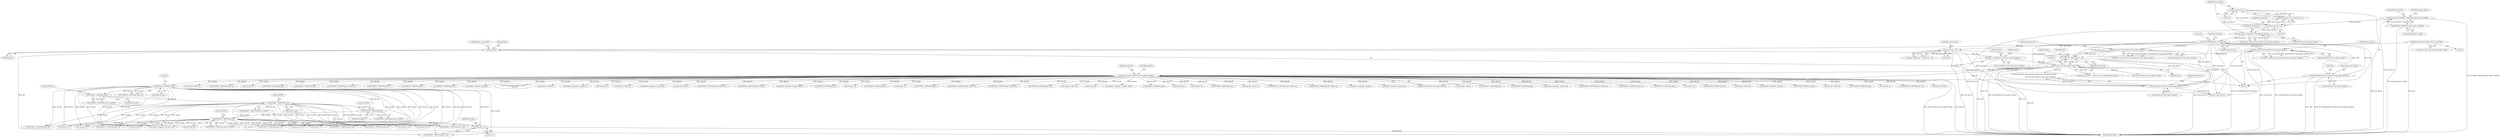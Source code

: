 digraph "0_tcpdump_a25211918f2e790c67d859d20ccf8dbb81da1598@pointer" {
"1001289" [label="(Call,obj_tptr+12)"];
"1001208" [label="(Call,EXTRACT_16BITS(obj_tptr))"];
"1001204" [label="(Call,EXTRACT_16BITS(obj_tptr))"];
"1001153" [label="(Call,EXTRACT_16BITS(obj_tptr))"];
"1000307" [label="(Call,obj_tptr=tptr+sizeof(struct lmp_object_header))"];
"1000243" [label="(Call,(const struct lmp_object_header *)tptr)"];
"1001374" [label="(Call,tptr+=lmp_obj_len)"];
"1001370" [label="(Call,lmp_obj_len-sizeof(struct lmp_object_header))"];
"1000934" [label="(Call,lmp_obj_len-(int)sizeof(struct lmp_object_header))"];
"1000319" [label="(Call,ND_TCHECK2(*tptr, lmp_obj_len))"];
"1000236" [label="(Call,ND_TCHECK2(*tptr, sizeof(struct lmp_object_header)))"];
"1000315" [label="(Call,lmp_obj_len-sizeof(struct lmp_object_header))"];
"1000264" [label="(Call,lmp_obj_len < 4)"];
"1000261" [label="(Call,lmp_obj_len % 4)"];
"1000246" [label="(Call,lmp_obj_len=EXTRACT_16BITS(lmp_obj_header->length))"];
"1000248" [label="(Call,EXTRACT_16BITS(lmp_obj_header->length))"];
"1001057" [label="(Call,lmp_obj_len-(int)sizeof(struct lmp_object_header))"];
"1000603" [label="(Call,lmp_obj_len - 16)"];
"1000223" [label="(Call,tptr+=sizeof(const struct lmp_common_header))"];
"1000129" [label="(Call,tptr=pptr)"];
"1000111" [label="(MethodParameterIn,register const u_char *pptr)"];
"1001186" [label="(Call,EXTRACT_16BITS(obj_tptr))"];
"1001182" [label="(Call,EXTRACT_16BITS(obj_tptr))"];
"1000224" [label="(Identifier,tptr)"];
"1000133" [label="(Identifier,lmp_com_header)"];
"1001302" [label="(Call,EXTRACT_32BITS(obj_tptr))"];
"1000241" [label="(Call,lmp_obj_header = (const struct lmp_object_header *)tptr)"];
"1000694" [label="(Call,EXTRACT_16BITS(obj_tptr+offset+2))"];
"1001058" [label="(Identifier,lmp_obj_len)"];
"1001289" [label="(Call,obj_tptr+12)"];
"1000727" [label="(Call,EXTRACT_32BITS(obj_tptr+offset+8))"];
"1000597" [label="(Call,EXTRACT_32BITS(obj_tptr+8))"];
"1001155" [label="(Literal,8)"];
"1001291" [label="(Literal,12)"];
"1000134" [label="(Call,(const struct lmp_common_header *)pptr)"];
"1000706" [label="(Call,obj_tptr+offset+4)"];
"1000536" [label="(Call,obj_tptr+4)"];
"1001363" [label="(Call,print_unknown_data(ndo,tptr+sizeof(struct lmp_object_header),\"\n\t    \",\n                               lmp_obj_len-sizeof(struct lmp_object_header)))"];
"1001208" [label="(Call,EXTRACT_16BITS(obj_tptr))"];
"1000264" [label="(Call,lmp_obj_len < 4)"];
"1001153" [label="(Call,EXTRACT_16BITS(obj_tptr))"];
"1001070" [label="(Call,ipaddr_string(ndo, obj_tptr+offset))"];
"1001183" [label="(Identifier,obj_tptr)"];
"1001246" [label="(Call,EXTRACT_16BITS(obj_tptr+4))"];
"1001256" [label="(Call,obj_tptr+6)"];
"1000567" [label="(Call,EXTRACT_16BITS(obj_tptr))"];
"1000604" [label="(Identifier,lmp_obj_len)"];
"1000129" [label="(Call,tptr=pptr)"];
"1001374" [label="(Call,tptr+=lmp_obj_len)"];
"1001057" [label="(Call,lmp_obj_len-(int)sizeof(struct lmp_object_header))"];
"1001264" [label="(Call,EXTRACT_16BITS(obj_tptr+8))"];
"1001370" [label="(Call,lmp_obj_len-sizeof(struct lmp_object_header))"];
"1000260" [label="(Call,lmp_obj_len % 4 || lmp_obj_len < 4)"];
"1001365" [label="(Call,tptr+sizeof(struct lmp_object_header))"];
"1001274" [label="(Call,obj_tptr+10)"];
"1001377" [label="(Call,tlen-=lmp_obj_len)"];
"1001185" [label="(Call,EXTRACT_16BITS(obj_tptr) & 0x00FF)"];
"1001203" [label="(Call,EXTRACT_16BITS(obj_tptr) & 0x00FF)"];
"1001273" [label="(Call,EXTRACT_16BITS(obj_tptr+10))"];
"1000225" [label="(Call,sizeof(const struct lmp_common_header))"];
"1000308" [label="(Identifier,obj_tptr)"];
"1001247" [label="(Call,obj_tptr+4)"];
"1001330" [label="(Call,obj_tptr+2)"];
"1000246" [label="(Call,lmp_obj_len=EXTRACT_16BITS(lmp_obj_header->length))"];
"1000322" [label="(Identifier,lmp_obj_len)"];
"1000316" [label="(Identifier,lmp_obj_len)"];
"1001210" [label="(Literal,0x00FF)"];
"1001221" [label="(Call,obj_tptr+2)"];
"1001255" [label="(Call,EXTRACT_16BITS(obj_tptr+6))"];
"1000594" [label="(Call,obj_tptr+8)"];
"1001102" [label="(Call,EXTRACT_32BITS(obj_tptr))"];
"1000935" [label="(Identifier,lmp_obj_len)"];
"1000662" [label="(Call,obj_tptr+offset+2)"];
"1000131" [label="(Identifier,pptr)"];
"1001288" [label="(Call,EXTRACT_32BITS(obj_tptr+12))"];
"1000752" [label="(Call,EXTRACT_32BITS(obj_tptr+offset+4))"];
"1001378" [label="(Identifier,tlen)"];
"1000669" [label="(Call,EXTRACT_16BITS(obj_tptr+offset+2))"];
"1001152" [label="(Call,EXTRACT_16BITS(obj_tptr)>>8)"];
"1000265" [label="(Identifier,lmp_obj_len)"];
"1000366" [label="(Call,ipaddr_string(ndo, obj_tptr))"];
"1000592" [label="(Call,ipaddr_string(ndo, obj_tptr+8))"];
"1000542" [label="(Call,obj_tptr+8)"];
"1000324" [label="(Identifier,hexdump)"];
"1001376" [label="(Identifier,lmp_obj_len)"];
"1000253" [label="(Identifier,lmp_obj_ctype)"];
"1001186" [label="(Call,EXTRACT_16BITS(obj_tptr))"];
"1001206" [label="(Literal,0x00FF)"];
"1000261" [label="(Call,lmp_obj_len % 4)"];
"1001209" [label="(Identifier,obj_tptr)"];
"1001181" [label="(Call,EXTRACT_16BITS(obj_tptr) & 0x00FF)"];
"1000415" [label="(Call,EXTRACT_32BITS(obj_tptr))"];
"1001055" [label="(Call,offset < (lmp_obj_len-(int)sizeof(struct lmp_object_header)))"];
"1000588" [label="(Call,obj_tptr+4)"];
"1001204" [label="(Call,EXTRACT_16BITS(obj_tptr))"];
"1001375" [label="(Identifier,tptr)"];
"1000235" [label="(Block,)"];
"1000245" [label="(Identifier,tptr)"];
"1000242" [label="(Identifier,lmp_obj_header)"];
"1000228" [label="(Identifier,tlen)"];
"1001072" [label="(Call,obj_tptr+offset)"];
"1001371" [label="(Identifier,lmp_obj_len)"];
"1000892" [label="(Call,EXTRACT_16BITS(obj_tptr))"];
"1000427" [label="(Call,EXTRACT_32BITS(obj_tptr))"];
"1000540" [label="(Call,ipaddr_string(ndo, obj_tptr+8))"];
"1000705" [label="(Call,EXTRACT_32BITS(obj_tptr+offset+4))"];
"1000263" [label="(Literal,4)"];
"1001236" [label="(Call,obj_tptr+2)"];
"1001184" [label="(Literal,0x00FF)"];
"1000535" [label="(Call,EXTRACT_32BITS(obj_tptr+4))"];
"1001235" [label="(Call,EXTRACT_16BITS(obj_tptr+2))"];
"1000309" [label="(Call,tptr+sizeof(struct lmp_object_header))"];
"1000934" [label="(Call,lmp_obj_len-(int)sizeof(struct lmp_object_header))"];
"1000343" [label="(Call,EXTRACT_32BITS(obj_tptr))"];
"1000314" [label="(Identifier,obj_tlen)"];
"1000583" [label="(Call,obj_tptr+4)"];
"1001114" [label="(Call,EXTRACT_32BITS(obj_tptr))"];
"1000728" [label="(Call,obj_tptr+offset+8)"];
"1000380" [label="(Call,ip6addr_string(ndo, obj_tptr))"];
"1000914" [label="(Call,EXTRACT_32BITS(obj_tptr))"];
"1000695" [label="(Call,obj_tptr+offset+2)"];
"1000315" [label="(Call,lmp_obj_len-sizeof(struct lmp_object_header))"];
"1000790" [label="(Call,EXTRACT_16BITS(obj_tptr))"];
"1000266" [label="(Literal,4)"];
"1000531" [label="(Call,obj_tptr+4)"];
"1001329" [label="(Call,EXTRACT_16BITS(obj_tptr+2))"];
"1000949" [label="(Call,obj_tptr+offset)"];
"1001154" [label="(Identifier,obj_tptr)"];
"1000687" [label="(Call,obj_tptr+offset+2)"];
"1000587" [label="(Call,EXTRACT_32BITS(obj_tptr+4))"];
"1000248" [label="(Call,EXTRACT_16BITS(lmp_obj_header->length))"];
"1001265" [label="(Call,obj_tptr+8)"];
"1000936" [label="(Call,(int)sizeof(struct lmp_object_header))"];
"1001283" [label="(Call,ipaddr_string(ndo, obj_tptr+12))"];
"1001220" [label="(Call,EXTRACT_16BITS(obj_tptr+2))"];
"1000546" [label="(Call,obj_tptr+8)"];
"1000494" [label="(Call,EXTRACT_32BITS(obj_tptr))"];
"1000516" [label="(Call,EXTRACT_16BITS(obj_tptr))"];
"1000661" [label="(Call,EXTRACT_16BITS(obj_tptr+offset+2))"];
"1000223" [label="(Call,tptr+=sizeof(const struct lmp_common_header))"];
"1000545" [label="(Call,EXTRACT_32BITS(obj_tptr+8))"];
"1000394" [label="(Call,EXTRACT_32BITS(obj_tptr))"];
"1000471" [label="(Call,EXTRACT_16BITS(obj_tptr))"];
"1000449" [label="(Call,ipaddr_string(ndo, obj_tptr))"];
"1001347" [label="(Call,print_unknown_data(ndo,obj_tptr,\"\n\t    \",obj_tlen))"];
"1000320" [label="(Call,*tptr)"];
"1000603" [label="(Call,lmp_obj_len - 16)"];
"1000262" [label="(Identifier,lmp_obj_len)"];
"1000605" [label="(Literal,16)"];
"1001372" [label="(Call,sizeof(struct lmp_object_header))"];
"1000753" [label="(Call,obj_tptr+offset+4)"];
"1000529" [label="(Call,ipaddr_string(ndo, obj_tptr+4))"];
"1000239" [label="(Call,sizeof(struct lmp_object_header))"];
"1000598" [label="(Call,obj_tptr+8)"];
"1001187" [label="(Identifier,obj_tptr)"];
"1000932" [label="(Call,offset < (lmp_obj_len-(int)sizeof(struct lmp_object_header)))"];
"1000670" [label="(Call,obj_tptr+offset+2)"];
"1001205" [label="(Identifier,obj_tptr)"];
"1000313" [label="(Call,obj_tlen=lmp_obj_len-sizeof(struct lmp_object_header))"];
"1000581" [label="(Call,ipaddr_string(ndo, obj_tptr+4))"];
"1001188" [label="(Literal,0x00FF)"];
"1000247" [label="(Identifier,lmp_obj_len)"];
"1001207" [label="(Call,EXTRACT_16BITS(obj_tptr) & 0x00FF)"];
"1001285" [label="(Call,obj_tptr+12)"];
"1000622" [label="(Call,obj_tptr+offset)"];
"1000686" [label="(Call,EXTRACT_16BITS(obj_tptr+offset+2))"];
"1001386" [label="(MethodReturn,RET)"];
"1000130" [label="(Identifier,tptr)"];
"1001059" [label="(Call,(int)sizeof(struct lmp_object_header))"];
"1000601" [label="(Call,total_subobj_len = lmp_obj_len - 16)"];
"1001290" [label="(Identifier,obj_tptr)"];
"1000236" [label="(Call,ND_TCHECK2(*tptr, sizeof(struct lmp_object_header)))"];
"1000621" [label="(Call,EXTRACT_16BITS(obj_tptr+offset))"];
"1000947" [label="(Call,ipaddr_string(ndo, obj_tptr+offset))"];
"1000249" [label="(Call,lmp_obj_header->length)"];
"1000111" [label="(MethodParameterIn,register const u_char *pptr)"];
"1000237" [label="(Call,*tptr)"];
"1000319" [label="(Call,ND_TCHECK2(*tptr, lmp_obj_len))"];
"1001182" [label="(Call,EXTRACT_16BITS(obj_tptr))"];
"1000113" [label="(Block,)"];
"1000243" [label="(Call,(const struct lmp_object_header *)tptr)"];
"1001136" [label="(Call,EXTRACT_16BITS(obj_tptr))"];
"1000317" [label="(Call,sizeof(struct lmp_object_header))"];
"1000307" [label="(Call,obj_tptr=tptr+sizeof(struct lmp_object_header))"];
"1001289" -> "1001288"  [label="AST: "];
"1001289" -> "1001291"  [label="CFG: "];
"1001290" -> "1001289"  [label="AST: "];
"1001291" -> "1001289"  [label="AST: "];
"1001288" -> "1001289"  [label="CFG: "];
"1001289" -> "1001386"  [label="DDG: obj_tptr"];
"1001208" -> "1001289"  [label="DDG: obj_tptr"];
"1001153" -> "1001289"  [label="DDG: obj_tptr"];
"1001186" -> "1001289"  [label="DDG: obj_tptr"];
"1001208" -> "1001207"  [label="AST: "];
"1001208" -> "1001209"  [label="CFG: "];
"1001209" -> "1001208"  [label="AST: "];
"1001210" -> "1001208"  [label="CFG: "];
"1001208" -> "1001207"  [label="DDG: obj_tptr"];
"1001204" -> "1001208"  [label="DDG: obj_tptr"];
"1001208" -> "1001220"  [label="DDG: obj_tptr"];
"1001208" -> "1001221"  [label="DDG: obj_tptr"];
"1001208" -> "1001235"  [label="DDG: obj_tptr"];
"1001208" -> "1001236"  [label="DDG: obj_tptr"];
"1001208" -> "1001246"  [label="DDG: obj_tptr"];
"1001208" -> "1001247"  [label="DDG: obj_tptr"];
"1001208" -> "1001255"  [label="DDG: obj_tptr"];
"1001208" -> "1001256"  [label="DDG: obj_tptr"];
"1001208" -> "1001264"  [label="DDG: obj_tptr"];
"1001208" -> "1001265"  [label="DDG: obj_tptr"];
"1001208" -> "1001273"  [label="DDG: obj_tptr"];
"1001208" -> "1001274"  [label="DDG: obj_tptr"];
"1001208" -> "1001283"  [label="DDG: obj_tptr"];
"1001208" -> "1001285"  [label="DDG: obj_tptr"];
"1001208" -> "1001288"  [label="DDG: obj_tptr"];
"1001204" -> "1001203"  [label="AST: "];
"1001204" -> "1001205"  [label="CFG: "];
"1001205" -> "1001204"  [label="AST: "];
"1001206" -> "1001204"  [label="CFG: "];
"1001204" -> "1001203"  [label="DDG: obj_tptr"];
"1001153" -> "1001204"  [label="DDG: obj_tptr"];
"1001186" -> "1001204"  [label="DDG: obj_tptr"];
"1001153" -> "1001152"  [label="AST: "];
"1001153" -> "1001154"  [label="CFG: "];
"1001154" -> "1001153"  [label="AST: "];
"1001155" -> "1001153"  [label="CFG: "];
"1001153" -> "1001152"  [label="DDG: obj_tptr"];
"1000307" -> "1001153"  [label="DDG: obj_tptr"];
"1001153" -> "1001182"  [label="DDG: obj_tptr"];
"1001153" -> "1001220"  [label="DDG: obj_tptr"];
"1001153" -> "1001221"  [label="DDG: obj_tptr"];
"1001153" -> "1001235"  [label="DDG: obj_tptr"];
"1001153" -> "1001236"  [label="DDG: obj_tptr"];
"1001153" -> "1001246"  [label="DDG: obj_tptr"];
"1001153" -> "1001247"  [label="DDG: obj_tptr"];
"1001153" -> "1001255"  [label="DDG: obj_tptr"];
"1001153" -> "1001256"  [label="DDG: obj_tptr"];
"1001153" -> "1001264"  [label="DDG: obj_tptr"];
"1001153" -> "1001265"  [label="DDG: obj_tptr"];
"1001153" -> "1001273"  [label="DDG: obj_tptr"];
"1001153" -> "1001274"  [label="DDG: obj_tptr"];
"1001153" -> "1001283"  [label="DDG: obj_tptr"];
"1001153" -> "1001285"  [label="DDG: obj_tptr"];
"1001153" -> "1001288"  [label="DDG: obj_tptr"];
"1000307" -> "1000235"  [label="AST: "];
"1000307" -> "1000309"  [label="CFG: "];
"1000308" -> "1000307"  [label="AST: "];
"1000309" -> "1000307"  [label="AST: "];
"1000314" -> "1000307"  [label="CFG: "];
"1000307" -> "1001386"  [label="DDG: tptr+sizeof(struct lmp_object_header)"];
"1000307" -> "1001386"  [label="DDG: obj_tptr"];
"1000243" -> "1000307"  [label="DDG: tptr"];
"1000307" -> "1000343"  [label="DDG: obj_tptr"];
"1000307" -> "1000366"  [label="DDG: obj_tptr"];
"1000307" -> "1000380"  [label="DDG: obj_tptr"];
"1000307" -> "1000394"  [label="DDG: obj_tptr"];
"1000307" -> "1000415"  [label="DDG: obj_tptr"];
"1000307" -> "1000427"  [label="DDG: obj_tptr"];
"1000307" -> "1000449"  [label="DDG: obj_tptr"];
"1000307" -> "1000471"  [label="DDG: obj_tptr"];
"1000307" -> "1000494"  [label="DDG: obj_tptr"];
"1000307" -> "1000516"  [label="DDG: obj_tptr"];
"1000307" -> "1000529"  [label="DDG: obj_tptr"];
"1000307" -> "1000531"  [label="DDG: obj_tptr"];
"1000307" -> "1000535"  [label="DDG: obj_tptr"];
"1000307" -> "1000536"  [label="DDG: obj_tptr"];
"1000307" -> "1000540"  [label="DDG: obj_tptr"];
"1000307" -> "1000542"  [label="DDG: obj_tptr"];
"1000307" -> "1000545"  [label="DDG: obj_tptr"];
"1000307" -> "1000546"  [label="DDG: obj_tptr"];
"1000307" -> "1000567"  [label="DDG: obj_tptr"];
"1000307" -> "1000581"  [label="DDG: obj_tptr"];
"1000307" -> "1000583"  [label="DDG: obj_tptr"];
"1000307" -> "1000587"  [label="DDG: obj_tptr"];
"1000307" -> "1000588"  [label="DDG: obj_tptr"];
"1000307" -> "1000592"  [label="DDG: obj_tptr"];
"1000307" -> "1000594"  [label="DDG: obj_tptr"];
"1000307" -> "1000597"  [label="DDG: obj_tptr"];
"1000307" -> "1000598"  [label="DDG: obj_tptr"];
"1000307" -> "1000621"  [label="DDG: obj_tptr"];
"1000307" -> "1000622"  [label="DDG: obj_tptr"];
"1000307" -> "1000661"  [label="DDG: obj_tptr"];
"1000307" -> "1000662"  [label="DDG: obj_tptr"];
"1000307" -> "1000669"  [label="DDG: obj_tptr"];
"1000307" -> "1000670"  [label="DDG: obj_tptr"];
"1000307" -> "1000686"  [label="DDG: obj_tptr"];
"1000307" -> "1000687"  [label="DDG: obj_tptr"];
"1000307" -> "1000694"  [label="DDG: obj_tptr"];
"1000307" -> "1000695"  [label="DDG: obj_tptr"];
"1000307" -> "1000705"  [label="DDG: obj_tptr"];
"1000307" -> "1000706"  [label="DDG: obj_tptr"];
"1000307" -> "1000727"  [label="DDG: obj_tptr"];
"1000307" -> "1000728"  [label="DDG: obj_tptr"];
"1000307" -> "1000752"  [label="DDG: obj_tptr"];
"1000307" -> "1000753"  [label="DDG: obj_tptr"];
"1000307" -> "1000790"  [label="DDG: obj_tptr"];
"1000307" -> "1000892"  [label="DDG: obj_tptr"];
"1000307" -> "1000914"  [label="DDG: obj_tptr"];
"1000307" -> "1000947"  [label="DDG: obj_tptr"];
"1000307" -> "1000949"  [label="DDG: obj_tptr"];
"1000307" -> "1001070"  [label="DDG: obj_tptr"];
"1000307" -> "1001072"  [label="DDG: obj_tptr"];
"1000307" -> "1001102"  [label="DDG: obj_tptr"];
"1000307" -> "1001114"  [label="DDG: obj_tptr"];
"1000307" -> "1001136"  [label="DDG: obj_tptr"];
"1000307" -> "1001302"  [label="DDG: obj_tptr"];
"1000307" -> "1001329"  [label="DDG: obj_tptr"];
"1000307" -> "1001330"  [label="DDG: obj_tptr"];
"1000307" -> "1001347"  [label="DDG: obj_tptr"];
"1000243" -> "1000241"  [label="AST: "];
"1000243" -> "1000245"  [label="CFG: "];
"1000244" -> "1000243"  [label="AST: "];
"1000245" -> "1000243"  [label="AST: "];
"1000241" -> "1000243"  [label="CFG: "];
"1000243" -> "1001386"  [label="DDG: tptr"];
"1000243" -> "1000241"  [label="DDG: tptr"];
"1001374" -> "1000243"  [label="DDG: tptr"];
"1000223" -> "1000243"  [label="DDG: tptr"];
"1000243" -> "1000309"  [label="DDG: tptr"];
"1000243" -> "1001363"  [label="DDG: tptr"];
"1000243" -> "1001365"  [label="DDG: tptr"];
"1000243" -> "1001374"  [label="DDG: tptr"];
"1001374" -> "1000235"  [label="AST: "];
"1001374" -> "1001376"  [label="CFG: "];
"1001375" -> "1001374"  [label="AST: "];
"1001376" -> "1001374"  [label="AST: "];
"1001378" -> "1001374"  [label="CFG: "];
"1001374" -> "1001386"  [label="DDG: tptr"];
"1001370" -> "1001374"  [label="DDG: lmp_obj_len"];
"1000934" -> "1001374"  [label="DDG: lmp_obj_len"];
"1001057" -> "1001374"  [label="DDG: lmp_obj_len"];
"1000603" -> "1001374"  [label="DDG: lmp_obj_len"];
"1000319" -> "1001374"  [label="DDG: lmp_obj_len"];
"1001370" -> "1001363"  [label="AST: "];
"1001370" -> "1001372"  [label="CFG: "];
"1001371" -> "1001370"  [label="AST: "];
"1001372" -> "1001370"  [label="AST: "];
"1001363" -> "1001370"  [label="CFG: "];
"1001370" -> "1001363"  [label="DDG: lmp_obj_len"];
"1000934" -> "1001370"  [label="DDG: lmp_obj_len"];
"1001057" -> "1001370"  [label="DDG: lmp_obj_len"];
"1000603" -> "1001370"  [label="DDG: lmp_obj_len"];
"1000319" -> "1001370"  [label="DDG: lmp_obj_len"];
"1001370" -> "1001377"  [label="DDG: lmp_obj_len"];
"1000934" -> "1000932"  [label="AST: "];
"1000934" -> "1000936"  [label="CFG: "];
"1000935" -> "1000934"  [label="AST: "];
"1000936" -> "1000934"  [label="AST: "];
"1000932" -> "1000934"  [label="CFG: "];
"1000934" -> "1001386"  [label="DDG: lmp_obj_len"];
"1000934" -> "1001386"  [label="DDG: (int)sizeof(struct lmp_object_header)"];
"1000934" -> "1000932"  [label="DDG: lmp_obj_len"];
"1000934" -> "1000932"  [label="DDG: (int)sizeof(struct lmp_object_header)"];
"1000319" -> "1000934"  [label="DDG: lmp_obj_len"];
"1000934" -> "1001377"  [label="DDG: lmp_obj_len"];
"1000319" -> "1000235"  [label="AST: "];
"1000319" -> "1000322"  [label="CFG: "];
"1000320" -> "1000319"  [label="AST: "];
"1000322" -> "1000319"  [label="AST: "];
"1000324" -> "1000319"  [label="CFG: "];
"1000319" -> "1001386"  [label="DDG: ND_TCHECK2(*tptr, lmp_obj_len)"];
"1000319" -> "1001386"  [label="DDG: lmp_obj_len"];
"1000319" -> "1001386"  [label="DDG: *tptr"];
"1000319" -> "1000236"  [label="DDG: *tptr"];
"1000236" -> "1000319"  [label="DDG: *tptr"];
"1000315" -> "1000319"  [label="DDG: lmp_obj_len"];
"1000319" -> "1000603"  [label="DDG: lmp_obj_len"];
"1000319" -> "1001057"  [label="DDG: lmp_obj_len"];
"1000319" -> "1001377"  [label="DDG: lmp_obj_len"];
"1000236" -> "1000235"  [label="AST: "];
"1000236" -> "1000239"  [label="CFG: "];
"1000237" -> "1000236"  [label="AST: "];
"1000239" -> "1000236"  [label="AST: "];
"1000242" -> "1000236"  [label="CFG: "];
"1000236" -> "1001386"  [label="DDG: *tptr"];
"1000236" -> "1001386"  [label="DDG: ND_TCHECK2(*tptr, sizeof(struct lmp_object_header))"];
"1000315" -> "1000313"  [label="AST: "];
"1000315" -> "1000317"  [label="CFG: "];
"1000316" -> "1000315"  [label="AST: "];
"1000317" -> "1000315"  [label="AST: "];
"1000313" -> "1000315"  [label="CFG: "];
"1000315" -> "1000313"  [label="DDG: lmp_obj_len"];
"1000264" -> "1000315"  [label="DDG: lmp_obj_len"];
"1000261" -> "1000315"  [label="DDG: lmp_obj_len"];
"1000264" -> "1000260"  [label="AST: "];
"1000264" -> "1000266"  [label="CFG: "];
"1000265" -> "1000264"  [label="AST: "];
"1000266" -> "1000264"  [label="AST: "];
"1000260" -> "1000264"  [label="CFG: "];
"1000264" -> "1001386"  [label="DDG: lmp_obj_len"];
"1000264" -> "1000260"  [label="DDG: lmp_obj_len"];
"1000264" -> "1000260"  [label="DDG: 4"];
"1000261" -> "1000264"  [label="DDG: lmp_obj_len"];
"1000261" -> "1000260"  [label="AST: "];
"1000261" -> "1000263"  [label="CFG: "];
"1000262" -> "1000261"  [label="AST: "];
"1000263" -> "1000261"  [label="AST: "];
"1000265" -> "1000261"  [label="CFG: "];
"1000260" -> "1000261"  [label="CFG: "];
"1000261" -> "1001386"  [label="DDG: lmp_obj_len"];
"1000261" -> "1000260"  [label="DDG: lmp_obj_len"];
"1000261" -> "1000260"  [label="DDG: 4"];
"1000246" -> "1000261"  [label="DDG: lmp_obj_len"];
"1000246" -> "1000235"  [label="AST: "];
"1000246" -> "1000248"  [label="CFG: "];
"1000247" -> "1000246"  [label="AST: "];
"1000248" -> "1000246"  [label="AST: "];
"1000253" -> "1000246"  [label="CFG: "];
"1000246" -> "1001386"  [label="DDG: EXTRACT_16BITS(lmp_obj_header->length)"];
"1000248" -> "1000246"  [label="DDG: lmp_obj_header->length"];
"1000248" -> "1000249"  [label="CFG: "];
"1000249" -> "1000248"  [label="AST: "];
"1000248" -> "1001386"  [label="DDG: lmp_obj_header->length"];
"1001057" -> "1001055"  [label="AST: "];
"1001057" -> "1001059"  [label="CFG: "];
"1001058" -> "1001057"  [label="AST: "];
"1001059" -> "1001057"  [label="AST: "];
"1001055" -> "1001057"  [label="CFG: "];
"1001057" -> "1001386"  [label="DDG: lmp_obj_len"];
"1001057" -> "1001386"  [label="DDG: (int)sizeof(struct lmp_object_header)"];
"1001057" -> "1001055"  [label="DDG: lmp_obj_len"];
"1001057" -> "1001055"  [label="DDG: (int)sizeof(struct lmp_object_header)"];
"1001057" -> "1001377"  [label="DDG: lmp_obj_len"];
"1000603" -> "1000601"  [label="AST: "];
"1000603" -> "1000605"  [label="CFG: "];
"1000604" -> "1000603"  [label="AST: "];
"1000605" -> "1000603"  [label="AST: "];
"1000601" -> "1000603"  [label="CFG: "];
"1000603" -> "1001386"  [label="DDG: lmp_obj_len"];
"1000603" -> "1000601"  [label="DDG: lmp_obj_len"];
"1000603" -> "1000601"  [label="DDG: 16"];
"1000603" -> "1001377"  [label="DDG: lmp_obj_len"];
"1000223" -> "1000113"  [label="AST: "];
"1000223" -> "1000225"  [label="CFG: "];
"1000224" -> "1000223"  [label="AST: "];
"1000225" -> "1000223"  [label="AST: "];
"1000228" -> "1000223"  [label="CFG: "];
"1000223" -> "1001386"  [label="DDG: tptr"];
"1000129" -> "1000223"  [label="DDG: tptr"];
"1000129" -> "1000113"  [label="AST: "];
"1000129" -> "1000131"  [label="CFG: "];
"1000130" -> "1000129"  [label="AST: "];
"1000131" -> "1000129"  [label="AST: "];
"1000133" -> "1000129"  [label="CFG: "];
"1000129" -> "1001386"  [label="DDG: tptr"];
"1000111" -> "1000129"  [label="DDG: pptr"];
"1000111" -> "1000109"  [label="AST: "];
"1000111" -> "1001386"  [label="DDG: pptr"];
"1000111" -> "1000134"  [label="DDG: pptr"];
"1001186" -> "1001185"  [label="AST: "];
"1001186" -> "1001187"  [label="CFG: "];
"1001187" -> "1001186"  [label="AST: "];
"1001188" -> "1001186"  [label="CFG: "];
"1001186" -> "1001185"  [label="DDG: obj_tptr"];
"1001182" -> "1001186"  [label="DDG: obj_tptr"];
"1001186" -> "1001220"  [label="DDG: obj_tptr"];
"1001186" -> "1001221"  [label="DDG: obj_tptr"];
"1001186" -> "1001235"  [label="DDG: obj_tptr"];
"1001186" -> "1001236"  [label="DDG: obj_tptr"];
"1001186" -> "1001246"  [label="DDG: obj_tptr"];
"1001186" -> "1001247"  [label="DDG: obj_tptr"];
"1001186" -> "1001255"  [label="DDG: obj_tptr"];
"1001186" -> "1001256"  [label="DDG: obj_tptr"];
"1001186" -> "1001264"  [label="DDG: obj_tptr"];
"1001186" -> "1001265"  [label="DDG: obj_tptr"];
"1001186" -> "1001273"  [label="DDG: obj_tptr"];
"1001186" -> "1001274"  [label="DDG: obj_tptr"];
"1001186" -> "1001283"  [label="DDG: obj_tptr"];
"1001186" -> "1001285"  [label="DDG: obj_tptr"];
"1001186" -> "1001288"  [label="DDG: obj_tptr"];
"1001182" -> "1001181"  [label="AST: "];
"1001182" -> "1001183"  [label="CFG: "];
"1001183" -> "1001182"  [label="AST: "];
"1001184" -> "1001182"  [label="CFG: "];
"1001182" -> "1001181"  [label="DDG: obj_tptr"];
}
